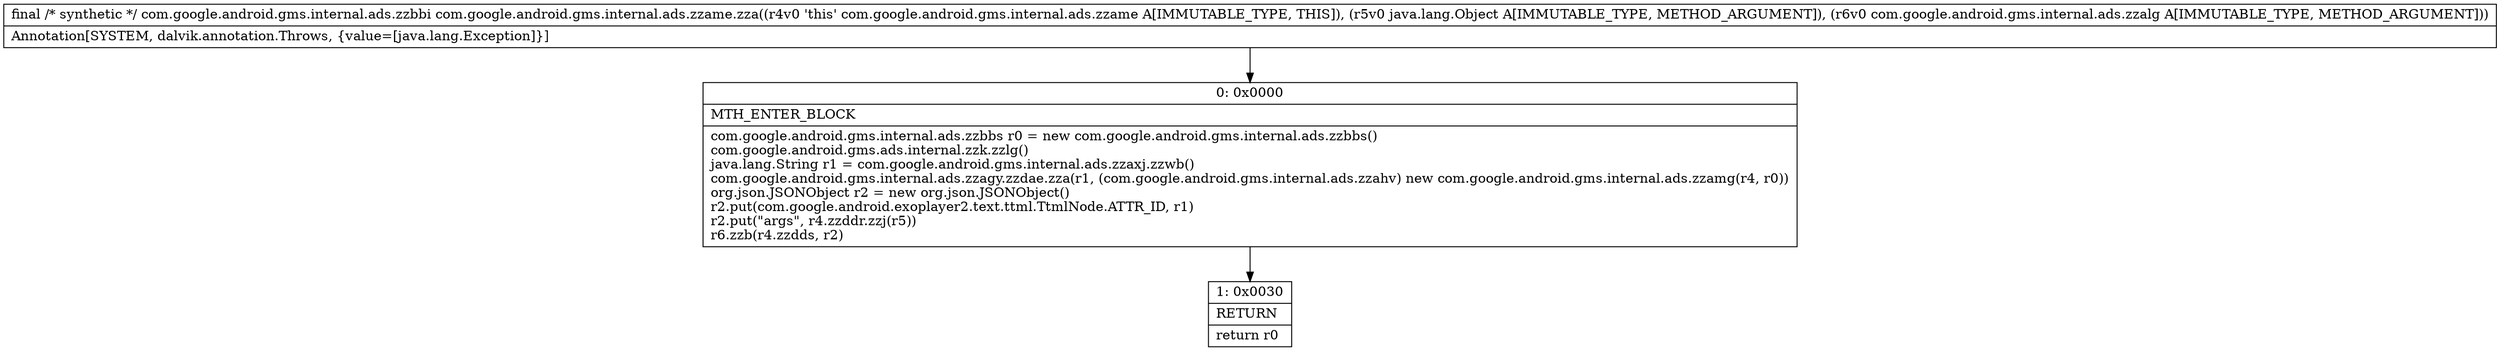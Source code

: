 digraph "CFG forcom.google.android.gms.internal.ads.zzame.zza(Ljava\/lang\/Object;Lcom\/google\/android\/gms\/internal\/ads\/zzalg;)Lcom\/google\/android\/gms\/internal\/ads\/zzbbi;" {
Node_0 [shape=record,label="{0\:\ 0x0000|MTH_ENTER_BLOCK\l|com.google.android.gms.internal.ads.zzbbs r0 = new com.google.android.gms.internal.ads.zzbbs()\lcom.google.android.gms.ads.internal.zzk.zzlg()\ljava.lang.String r1 = com.google.android.gms.internal.ads.zzaxj.zzwb()\lcom.google.android.gms.internal.ads.zzagy.zzdae.zza(r1, (com.google.android.gms.internal.ads.zzahv) new com.google.android.gms.internal.ads.zzamg(r4, r0))\lorg.json.JSONObject r2 = new org.json.JSONObject()\lr2.put(com.google.android.exoplayer2.text.ttml.TtmlNode.ATTR_ID, r1)\lr2.put(\"args\", r4.zzddr.zzj(r5))\lr6.zzb(r4.zzdds, r2)\l}"];
Node_1 [shape=record,label="{1\:\ 0x0030|RETURN\l|return r0\l}"];
MethodNode[shape=record,label="{final \/* synthetic *\/ com.google.android.gms.internal.ads.zzbbi com.google.android.gms.internal.ads.zzame.zza((r4v0 'this' com.google.android.gms.internal.ads.zzame A[IMMUTABLE_TYPE, THIS]), (r5v0 java.lang.Object A[IMMUTABLE_TYPE, METHOD_ARGUMENT]), (r6v0 com.google.android.gms.internal.ads.zzalg A[IMMUTABLE_TYPE, METHOD_ARGUMENT]))  | Annotation[SYSTEM, dalvik.annotation.Throws, \{value=[java.lang.Exception]\}]\l}"];
MethodNode -> Node_0;
Node_0 -> Node_1;
}

